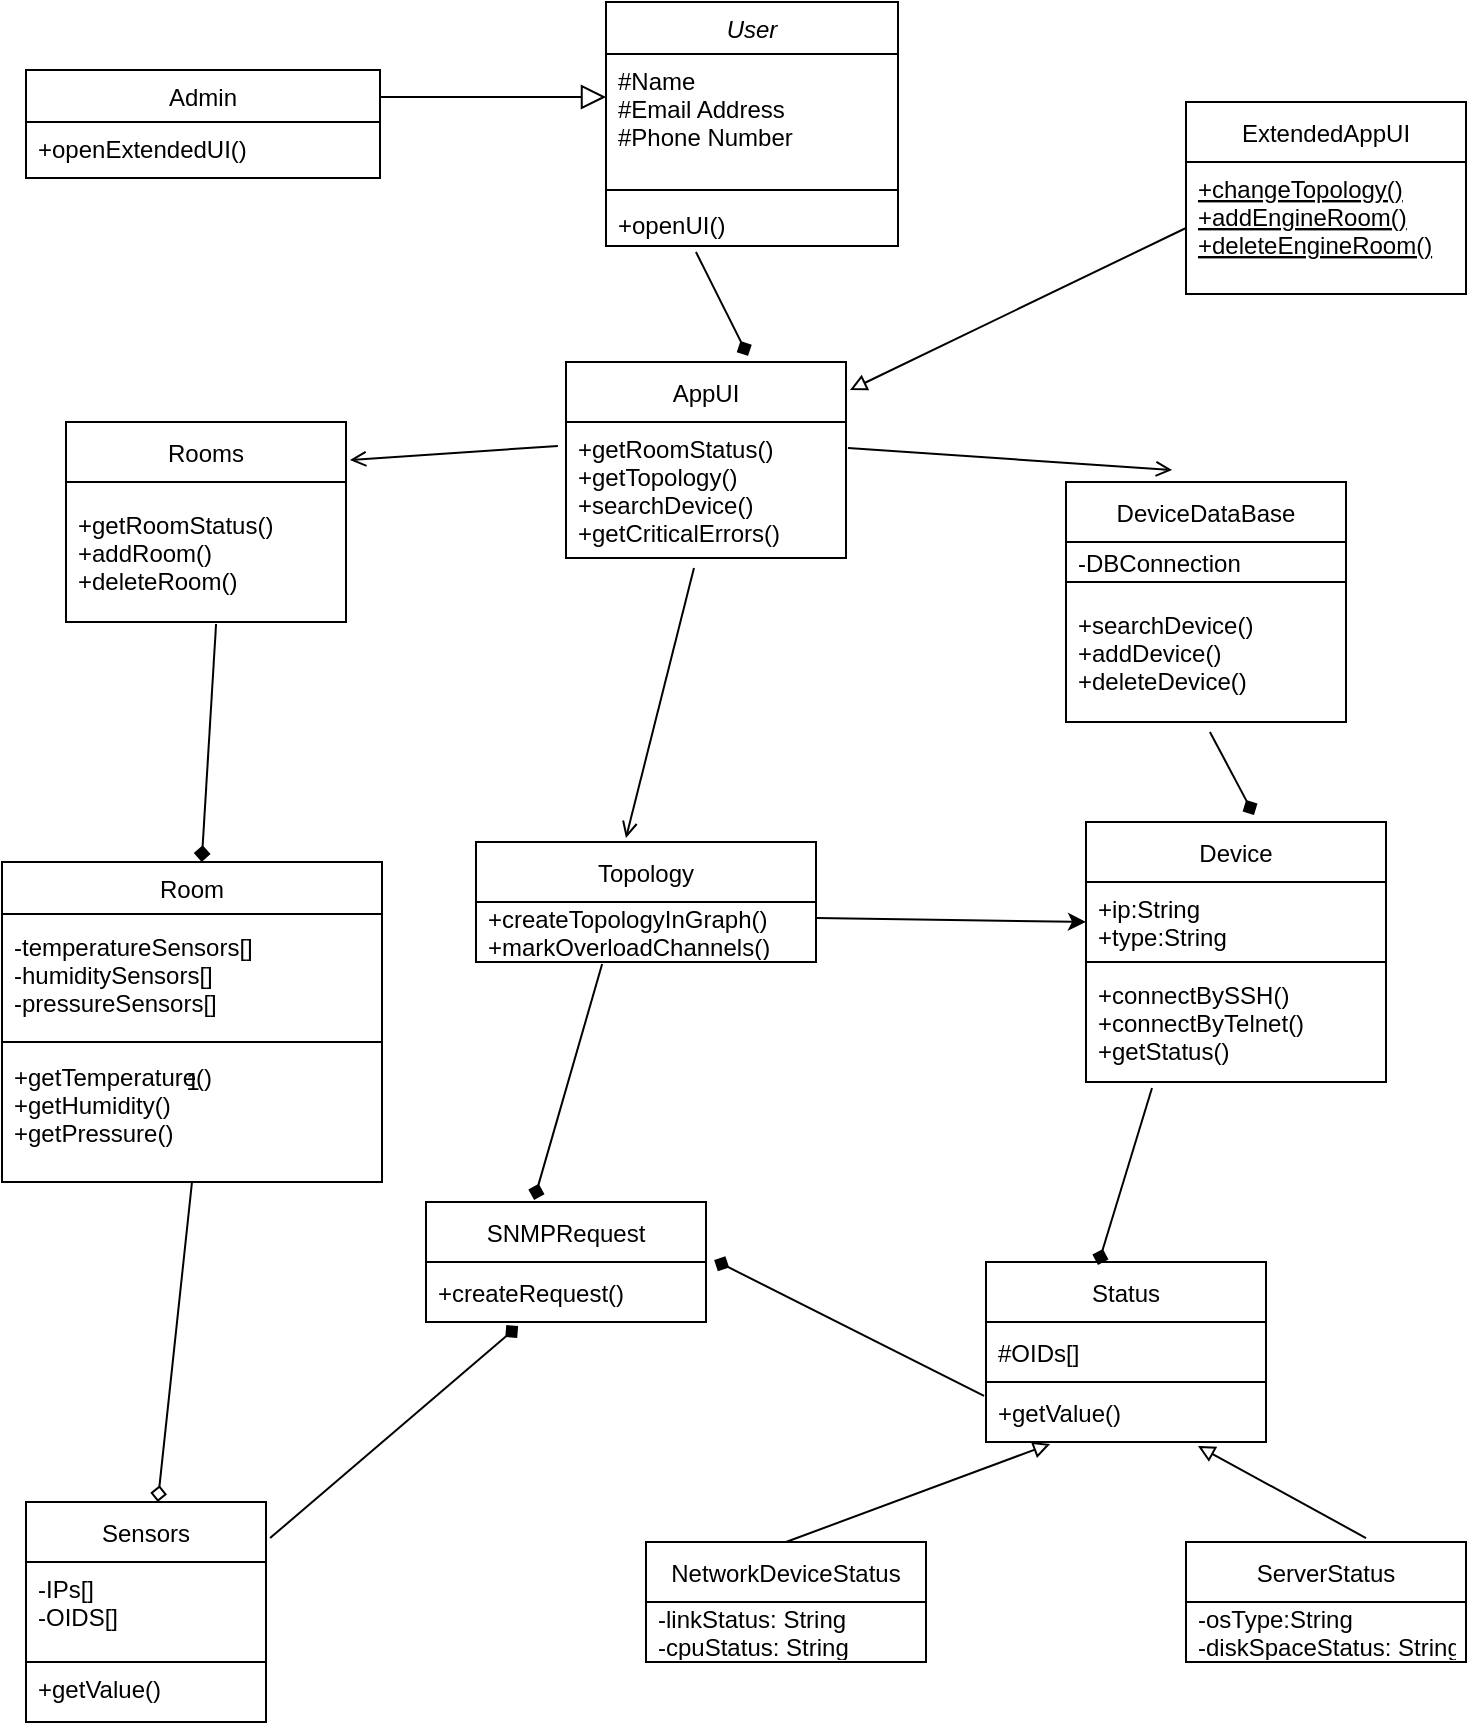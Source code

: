 <mxfile version="15.8.8" type="github">
  <diagram id="C5RBs43oDa-KdzZeNtuy" name="Page-1">
    <mxGraphModel dx="1422" dy="664" grid="1" gridSize="10" guides="1" tooltips="1" connect="1" arrows="1" fold="1" page="1" pageScale="1" pageWidth="827" pageHeight="1169" math="0" shadow="0">
      <root>
        <mxCell id="WIyWlLk6GJQsqaUBKTNV-0" />
        <mxCell id="WIyWlLk6GJQsqaUBKTNV-1" parent="WIyWlLk6GJQsqaUBKTNV-0" />
        <mxCell id="zkfFHV4jXpPFQw0GAbJ--0" value="User" style="swimlane;fontStyle=2;align=center;verticalAlign=top;childLayout=stackLayout;horizontal=1;startSize=26;horizontalStack=0;resizeParent=1;resizeLast=0;collapsible=1;marginBottom=0;rounded=0;shadow=0;strokeWidth=1;" parent="WIyWlLk6GJQsqaUBKTNV-1" vertex="1">
          <mxGeometry x="320" y="70" width="146" height="122" as="geometry">
            <mxRectangle x="230" y="140" width="160" height="26" as="alternateBounds" />
          </mxGeometry>
        </mxCell>
        <mxCell id="zkfFHV4jXpPFQw0GAbJ--1" value="#Name&#xa;#Email Address&#xa;#Phone Number&#xa;" style="text;align=left;verticalAlign=top;spacingLeft=4;spacingRight=4;overflow=hidden;rotatable=0;points=[[0,0.5],[1,0.5]];portConstraint=eastwest;" parent="zkfFHV4jXpPFQw0GAbJ--0" vertex="1">
          <mxGeometry y="26" width="146" height="64" as="geometry" />
        </mxCell>
        <mxCell id="zkfFHV4jXpPFQw0GAbJ--4" value="" style="line;html=1;strokeWidth=1;align=left;verticalAlign=middle;spacingTop=-1;spacingLeft=3;spacingRight=3;rotatable=0;labelPosition=right;points=[];portConstraint=eastwest;" parent="zkfFHV4jXpPFQw0GAbJ--0" vertex="1">
          <mxGeometry y="90" width="146" height="8" as="geometry" />
        </mxCell>
        <mxCell id="zkfFHV4jXpPFQw0GAbJ--5" value="+openUI()" style="text;align=left;verticalAlign=top;spacingLeft=4;spacingRight=4;overflow=hidden;rotatable=0;points=[[0,0.5],[1,0.5]];portConstraint=eastwest;" parent="zkfFHV4jXpPFQw0GAbJ--0" vertex="1">
          <mxGeometry y="98" width="146" height="22" as="geometry" />
        </mxCell>
        <mxCell id="zkfFHV4jXpPFQw0GAbJ--6" value="Admin" style="swimlane;fontStyle=0;align=center;verticalAlign=top;childLayout=stackLayout;horizontal=1;startSize=26;horizontalStack=0;resizeParent=1;resizeLast=0;collapsible=1;marginBottom=0;rounded=0;shadow=0;strokeWidth=1;" parent="WIyWlLk6GJQsqaUBKTNV-1" vertex="1">
          <mxGeometry x="30" y="104" width="177" height="54" as="geometry">
            <mxRectangle x="130" y="380" width="160" height="26" as="alternateBounds" />
          </mxGeometry>
        </mxCell>
        <mxCell id="eJvLGvdsUTofTJq8VEqU-107" value="+openExtendedUI()" style="text;align=left;verticalAlign=top;spacingLeft=4;spacingRight=4;overflow=hidden;rotatable=0;points=[[0,0.5],[1,0.5]];portConstraint=eastwest;strokeColor=default;" vertex="1" parent="zkfFHV4jXpPFQw0GAbJ--6">
          <mxGeometry y="26" width="177" height="28" as="geometry" />
        </mxCell>
        <mxCell id="zkfFHV4jXpPFQw0GAbJ--12" value="" style="endArrow=block;endSize=10;endFill=0;shadow=0;strokeWidth=1;rounded=0;edgeStyle=elbowEdgeStyle;elbow=vertical;exitX=1;exitY=0.25;exitDx=0;exitDy=0;" parent="WIyWlLk6GJQsqaUBKTNV-1" source="zkfFHV4jXpPFQw0GAbJ--6" target="zkfFHV4jXpPFQw0GAbJ--0" edge="1">
          <mxGeometry width="160" relative="1" as="geometry">
            <mxPoint x="200" y="203" as="sourcePoint" />
            <mxPoint x="200" y="203" as="targetPoint" />
          </mxGeometry>
        </mxCell>
        <mxCell id="zkfFHV4jXpPFQw0GAbJ--17" value="Room" style="swimlane;fontStyle=0;align=center;verticalAlign=top;childLayout=stackLayout;horizontal=1;startSize=26;horizontalStack=0;resizeParent=1;resizeLast=0;collapsible=1;marginBottom=0;rounded=0;shadow=0;strokeWidth=1;" parent="WIyWlLk6GJQsqaUBKTNV-1" vertex="1">
          <mxGeometry x="18" y="500" width="190" height="160" as="geometry">
            <mxRectangle x="550" y="140" width="160" height="26" as="alternateBounds" />
          </mxGeometry>
        </mxCell>
        <mxCell id="eJvLGvdsUTofTJq8VEqU-31" value="-temperatureSensors[]&#xa;-humiditySensors[]&#xa;-pressureSensors[]" style="text;strokeColor=none;fillColor=none;align=left;verticalAlign=middle;spacingLeft=4;spacingRight=4;overflow=hidden;points=[[0,0.5],[1,0.5]];portConstraint=eastwest;rotatable=0;" vertex="1" parent="zkfFHV4jXpPFQw0GAbJ--17">
          <mxGeometry y="26" width="190" height="60" as="geometry" />
        </mxCell>
        <mxCell id="zkfFHV4jXpPFQw0GAbJ--23" value="" style="line;html=1;strokeWidth=1;align=left;verticalAlign=middle;spacingTop=-1;spacingLeft=3;spacingRight=3;rotatable=0;labelPosition=right;points=[];portConstraint=eastwest;" parent="zkfFHV4jXpPFQw0GAbJ--17" vertex="1">
          <mxGeometry y="86" width="190" height="8" as="geometry" />
        </mxCell>
        <mxCell id="zkfFHV4jXpPFQw0GAbJ--24" value="+getTemperature()&#xa;+getHumidity()&#xa;+getPressure()" style="text;align=left;verticalAlign=top;spacingLeft=4;spacingRight=4;overflow=hidden;rotatable=0;points=[[0,0.5],[1,0.5]];portConstraint=eastwest;" parent="zkfFHV4jXpPFQw0GAbJ--17" vertex="1">
          <mxGeometry y="94" width="190" height="60" as="geometry" />
        </mxCell>
        <mxCell id="eJvLGvdsUTofTJq8VEqU-1" value="Topology" style="swimlane;fontStyle=0;childLayout=stackLayout;horizontal=1;startSize=30;horizontalStack=0;resizeParent=1;resizeParentMax=0;resizeLast=0;collapsible=1;marginBottom=0;" vertex="1" parent="WIyWlLk6GJQsqaUBKTNV-1">
          <mxGeometry x="255" y="490" width="170" height="60" as="geometry" />
        </mxCell>
        <mxCell id="eJvLGvdsUTofTJq8VEqU-2" value="+createTopologyInGraph()&#xa;+markOverloadChannels()" style="text;strokeColor=none;fillColor=none;align=left;verticalAlign=middle;spacingLeft=4;spacingRight=4;overflow=hidden;points=[[0,0.5],[1,0.5]];portConstraint=eastwest;rotatable=0;" vertex="1" parent="eJvLGvdsUTofTJq8VEqU-1">
          <mxGeometry y="30" width="170" height="30" as="geometry" />
        </mxCell>
        <mxCell id="eJvLGvdsUTofTJq8VEqU-5" value="Device" style="swimlane;fontStyle=0;childLayout=stackLayout;horizontal=1;startSize=30;horizontalStack=0;resizeParent=1;resizeParentMax=0;resizeLast=0;collapsible=1;marginBottom=0;" vertex="1" parent="WIyWlLk6GJQsqaUBKTNV-1">
          <mxGeometry x="560" y="480" width="150" height="130" as="geometry" />
        </mxCell>
        <mxCell id="eJvLGvdsUTofTJq8VEqU-6" value="+ip:String&#xa;+type:String" style="text;strokeColor=none;fillColor=none;align=left;verticalAlign=middle;spacingLeft=4;spacingRight=4;overflow=hidden;points=[[0,0.5],[1,0.5]];portConstraint=eastwest;rotatable=0;" vertex="1" parent="eJvLGvdsUTofTJq8VEqU-5">
          <mxGeometry y="30" width="150" height="40" as="geometry" />
        </mxCell>
        <mxCell id="eJvLGvdsUTofTJq8VEqU-33" value="+connectBySSH()&#xa;+connectByTelnet()&#xa;+getStatus()" style="text;strokeColor=default;fillColor=none;align=left;verticalAlign=middle;spacingLeft=4;spacingRight=4;overflow=hidden;points=[[0,0.5],[1,0.5]];portConstraint=eastwest;rotatable=0;" vertex="1" parent="eJvLGvdsUTofTJq8VEqU-5">
          <mxGeometry y="70" width="150" height="60" as="geometry" />
        </mxCell>
        <mxCell id="eJvLGvdsUTofTJq8VEqU-9" value="" style="endArrow=open;html=1;rounded=0;entryX=0.379;entryY=-0.05;entryDx=0;entryDy=0;entryPerimeter=0;endFill=0;exitX=1.007;exitY=0.191;exitDx=0;exitDy=0;exitPerimeter=0;" edge="1" parent="WIyWlLk6GJQsqaUBKTNV-1" source="eJvLGvdsUTofTJq8VEqU-104" target="eJvLGvdsUTofTJq8VEqU-15">
          <mxGeometry width="50" height="50" relative="1" as="geometry">
            <mxPoint x="490" y="300" as="sourcePoint" />
            <mxPoint x="440" y="460" as="targetPoint" />
          </mxGeometry>
        </mxCell>
        <mxCell id="eJvLGvdsUTofTJq8VEqU-10" value="Rooms" style="swimlane;fontStyle=0;childLayout=stackLayout;horizontal=1;startSize=30;horizontalStack=0;resizeParent=1;resizeParentMax=0;resizeLast=0;collapsible=1;marginBottom=0;" vertex="1" parent="WIyWlLk6GJQsqaUBKTNV-1">
          <mxGeometry x="50" y="280" width="140" height="100" as="geometry" />
        </mxCell>
        <mxCell id="eJvLGvdsUTofTJq8VEqU-11" value="+getRoomStatus()&#xa;+addRoom()&#xa;+deleteRoom()" style="text;strokeColor=none;fillColor=none;align=left;verticalAlign=middle;spacingLeft=4;spacingRight=4;overflow=hidden;points=[[0,0.5],[1,0.5]];portConstraint=eastwest;rotatable=0;" vertex="1" parent="eJvLGvdsUTofTJq8VEqU-10">
          <mxGeometry y="30" width="140" height="70" as="geometry" />
        </mxCell>
        <mxCell id="eJvLGvdsUTofTJq8VEqU-14" value="" style="endArrow=diamond;html=1;rounded=0;exitX=0.536;exitY=1.014;exitDx=0;exitDy=0;exitPerimeter=0;endFill=1;" edge="1" parent="WIyWlLk6GJQsqaUBKTNV-1" source="eJvLGvdsUTofTJq8VEqU-11" target="zkfFHV4jXpPFQw0GAbJ--17">
          <mxGeometry width="50" height="50" relative="1" as="geometry">
            <mxPoint x="484" y="175" as="sourcePoint" />
            <mxPoint x="440" y="190" as="targetPoint" />
          </mxGeometry>
        </mxCell>
        <mxCell id="eJvLGvdsUTofTJq8VEqU-15" value="DeviceDataBase" style="swimlane;fontStyle=0;childLayout=stackLayout;horizontal=1;startSize=30;horizontalStack=0;resizeParent=1;resizeParentMax=0;resizeLast=0;collapsible=1;marginBottom=0;" vertex="1" parent="WIyWlLk6GJQsqaUBKTNV-1">
          <mxGeometry x="550" y="310" width="140" height="120" as="geometry" />
        </mxCell>
        <mxCell id="eJvLGvdsUTofTJq8VEqU-16" value="-DBConnection" style="text;strokeColor=none;fillColor=none;align=left;verticalAlign=middle;spacingLeft=4;spacingRight=4;overflow=hidden;points=[[0,0.5],[1,0.5]];portConstraint=eastwest;rotatable=0;" vertex="1" parent="eJvLGvdsUTofTJq8VEqU-15">
          <mxGeometry y="30" width="140" height="20" as="geometry" />
        </mxCell>
        <mxCell id="eJvLGvdsUTofTJq8VEqU-17" value="+searchDevice()&#xa;+addDevice()&#xa;+deleteDevice()" style="text;strokeColor=default;fillColor=none;align=left;verticalAlign=middle;spacingLeft=4;spacingRight=4;overflow=hidden;points=[[0,0.5],[1,0.5]];portConstraint=eastwest;rotatable=0;" vertex="1" parent="eJvLGvdsUTofTJq8VEqU-15">
          <mxGeometry y="50" width="140" height="70" as="geometry" />
        </mxCell>
        <mxCell id="eJvLGvdsUTofTJq8VEqU-24" value="SNMPRequest" style="swimlane;fontStyle=0;childLayout=stackLayout;horizontal=1;startSize=30;horizontalStack=0;resizeParent=1;resizeParentMax=0;resizeLast=0;collapsible=1;marginBottom=0;" vertex="1" parent="WIyWlLk6GJQsqaUBKTNV-1">
          <mxGeometry x="230" y="670" width="140" height="60" as="geometry" />
        </mxCell>
        <mxCell id="eJvLGvdsUTofTJq8VEqU-25" value="+createRequest()" style="text;strokeColor=none;fillColor=none;align=left;verticalAlign=middle;spacingLeft=4;spacingRight=4;overflow=hidden;points=[[0,0.5],[1,0.5]];portConstraint=eastwest;rotatable=0;" vertex="1" parent="eJvLGvdsUTofTJq8VEqU-24">
          <mxGeometry y="30" width="140" height="30" as="geometry" />
        </mxCell>
        <mxCell id="eJvLGvdsUTofTJq8VEqU-29" value="" style="endArrow=open;html=1;rounded=0;entryX=0.441;entryY=-0.033;entryDx=0;entryDy=0;entryPerimeter=0;exitX=0.457;exitY=1.074;exitDx=0;exitDy=0;exitPerimeter=0;endFill=0;" edge="1" parent="WIyWlLk6GJQsqaUBKTNV-1" source="eJvLGvdsUTofTJq8VEqU-104" target="eJvLGvdsUTofTJq8VEqU-1">
          <mxGeometry width="50" height="50" relative="1" as="geometry">
            <mxPoint x="380" y="360" as="sourcePoint" />
            <mxPoint x="440" y="380" as="targetPoint" />
          </mxGeometry>
        </mxCell>
        <mxCell id="eJvLGvdsUTofTJq8VEqU-32" value="" style="endArrow=classic;html=1;rounded=0;entryX=0;entryY=0.5;entryDx=0;entryDy=0;exitX=1;exitY=0.267;exitDx=0;exitDy=0;exitPerimeter=0;" edge="1" parent="WIyWlLk6GJQsqaUBKTNV-1" source="eJvLGvdsUTofTJq8VEqU-2" target="eJvLGvdsUTofTJq8VEqU-6">
          <mxGeometry width="50" height="50" relative="1" as="geometry">
            <mxPoint x="360" y="580" as="sourcePoint" />
            <mxPoint x="440" y="350" as="targetPoint" />
          </mxGeometry>
        </mxCell>
        <mxCell id="eJvLGvdsUTofTJq8VEqU-34" value="Status" style="swimlane;fontStyle=0;childLayout=stackLayout;horizontal=1;startSize=30;horizontalStack=0;resizeParent=1;resizeParentMax=0;resizeLast=0;collapsible=1;marginBottom=0;strokeColor=default;" vertex="1" parent="WIyWlLk6GJQsqaUBKTNV-1">
          <mxGeometry x="510" y="700" width="140" height="90" as="geometry" />
        </mxCell>
        <mxCell id="eJvLGvdsUTofTJq8VEqU-94" value="#OIDs[]" style="text;strokeColor=default;fillColor=none;align=left;verticalAlign=middle;spacingLeft=4;spacingRight=4;overflow=hidden;points=[[0,0.5],[1,0.5]];portConstraint=eastwest;rotatable=0;" vertex="1" parent="eJvLGvdsUTofTJq8VEqU-34">
          <mxGeometry y="30" width="140" height="30" as="geometry" />
        </mxCell>
        <mxCell id="eJvLGvdsUTofTJq8VEqU-35" value="+getValue()" style="text;strokeColor=none;fillColor=none;align=left;verticalAlign=middle;spacingLeft=4;spacingRight=4;overflow=hidden;points=[[0,0.5],[1,0.5]];portConstraint=eastwest;rotatable=0;" vertex="1" parent="eJvLGvdsUTofTJq8VEqU-34">
          <mxGeometry y="60" width="140" height="30" as="geometry" />
        </mxCell>
        <mxCell id="eJvLGvdsUTofTJq8VEqU-44" value="" style="endArrow=diamond;html=1;rounded=0;exitX=0.371;exitY=1.033;exitDx=0;exitDy=0;exitPerimeter=0;entryX=0.386;entryY=-0.017;entryDx=0;entryDy=0;entryPerimeter=0;endFill=1;" edge="1" parent="WIyWlLk6GJQsqaUBKTNV-1" source="eJvLGvdsUTofTJq8VEqU-2" target="eJvLGvdsUTofTJq8VEqU-24">
          <mxGeometry width="50" height="50" relative="1" as="geometry">
            <mxPoint x="390" y="660" as="sourcePoint" />
            <mxPoint x="440" y="610" as="targetPoint" />
          </mxGeometry>
        </mxCell>
        <mxCell id="eJvLGvdsUTofTJq8VEqU-45" value="" style="endArrow=open;html=1;rounded=0;exitX=-0.029;exitY=0.176;exitDx=0;exitDy=0;exitPerimeter=0;entryX=1.014;entryY=0.19;entryDx=0;entryDy=0;entryPerimeter=0;endFill=0;" edge="1" parent="WIyWlLk6GJQsqaUBKTNV-1" source="eJvLGvdsUTofTJq8VEqU-104" target="eJvLGvdsUTofTJq8VEqU-10">
          <mxGeometry width="50" height="50" relative="1" as="geometry">
            <mxPoint x="330" y="240" as="sourcePoint" />
            <mxPoint x="440" y="220" as="targetPoint" />
          </mxGeometry>
        </mxCell>
        <mxCell id="eJvLGvdsUTofTJq8VEqU-46" value="" style="endArrow=diamond;html=1;rounded=0;exitX=0.514;exitY=1.071;exitDx=0;exitDy=0;exitPerimeter=0;entryX=0.56;entryY=-0.027;entryDx=0;entryDy=0;entryPerimeter=0;endFill=1;" edge="1" parent="WIyWlLk6GJQsqaUBKTNV-1" source="eJvLGvdsUTofTJq8VEqU-17" target="eJvLGvdsUTofTJq8VEqU-5">
          <mxGeometry width="50" height="50" relative="1" as="geometry">
            <mxPoint x="390" y="270" as="sourcePoint" />
            <mxPoint x="440" y="220" as="targetPoint" />
          </mxGeometry>
        </mxCell>
        <mxCell id="eJvLGvdsUTofTJq8VEqU-47" value="" style="endArrow=diamond;html=1;rounded=0;exitX=0.22;exitY=1.05;exitDx=0;exitDy=0;exitPerimeter=0;entryX=0.4;entryY=0.017;entryDx=0;entryDy=0;entryPerimeter=0;endFill=1;" edge="1" parent="WIyWlLk6GJQsqaUBKTNV-1" source="eJvLGvdsUTofTJq8VEqU-33" target="eJvLGvdsUTofTJq8VEqU-34">
          <mxGeometry width="50" height="50" relative="1" as="geometry">
            <mxPoint x="390" y="580" as="sourcePoint" />
            <mxPoint x="440" y="530" as="targetPoint" />
          </mxGeometry>
        </mxCell>
        <mxCell id="eJvLGvdsUTofTJq8VEqU-48" value="NetworkDeviceStatus" style="swimlane;fontStyle=0;childLayout=stackLayout;horizontal=1;startSize=30;horizontalStack=0;resizeParent=1;resizeParentMax=0;resizeLast=0;collapsible=1;marginBottom=0;strokeColor=default;" vertex="1" parent="WIyWlLk6GJQsqaUBKTNV-1">
          <mxGeometry x="340" y="840" width="140" height="60" as="geometry" />
        </mxCell>
        <mxCell id="eJvLGvdsUTofTJq8VEqU-49" value="-linkStatus: String&#xa;-cpuStatus: String" style="text;strokeColor=default;fillColor=none;align=left;verticalAlign=middle;spacingLeft=4;spacingRight=4;overflow=hidden;points=[[0,0.5],[1,0.5]];portConstraint=eastwest;rotatable=0;" vertex="1" parent="eJvLGvdsUTofTJq8VEqU-48">
          <mxGeometry y="30" width="140" height="30" as="geometry" />
        </mxCell>
        <mxCell id="eJvLGvdsUTofTJq8VEqU-52" value="ServerStatus" style="swimlane;fontStyle=0;childLayout=stackLayout;horizontal=1;startSize=30;horizontalStack=0;resizeParent=1;resizeParentMax=0;resizeLast=0;collapsible=1;marginBottom=0;strokeColor=default;" vertex="1" parent="WIyWlLk6GJQsqaUBKTNV-1">
          <mxGeometry x="610" y="840" width="140" height="60" as="geometry" />
        </mxCell>
        <mxCell id="eJvLGvdsUTofTJq8VEqU-53" value="-osType:String&#xa;-diskSpaceStatus: String" style="text;strokeColor=default;fillColor=none;align=left;verticalAlign=middle;spacingLeft=4;spacingRight=4;overflow=hidden;points=[[0,0.5],[1,0.5]];portConstraint=eastwest;rotatable=0;" vertex="1" parent="eJvLGvdsUTofTJq8VEqU-52">
          <mxGeometry y="30" width="140" height="30" as="geometry" />
        </mxCell>
        <mxCell id="eJvLGvdsUTofTJq8VEqU-56" value="" style="endArrow=block;html=1;rounded=0;entryX=0.229;entryY=1.033;entryDx=0;entryDy=0;entryPerimeter=0;exitX=0.5;exitY=0;exitDx=0;exitDy=0;endFill=0;" edge="1" parent="WIyWlLk6GJQsqaUBKTNV-1" source="eJvLGvdsUTofTJq8VEqU-48" target="eJvLGvdsUTofTJq8VEqU-35">
          <mxGeometry width="50" height="50" relative="1" as="geometry">
            <mxPoint x="430" y="820" as="sourcePoint" />
            <mxPoint x="519.02" y="634" as="targetPoint" />
          </mxGeometry>
        </mxCell>
        <mxCell id="eJvLGvdsUTofTJq8VEqU-57" value="" style="endArrow=block;html=1;rounded=0;exitX=0.643;exitY=-0.033;exitDx=0;exitDy=0;exitPerimeter=0;entryX=0.757;entryY=1.067;entryDx=0;entryDy=0;entryPerimeter=0;endFill=0;" edge="1" parent="WIyWlLk6GJQsqaUBKTNV-1" source="eJvLGvdsUTofTJq8VEqU-52" target="eJvLGvdsUTofTJq8VEqU-35">
          <mxGeometry width="50" height="50" relative="1" as="geometry">
            <mxPoint x="390" y="820" as="sourcePoint" />
            <mxPoint x="603.02" y="642.01" as="targetPoint" />
          </mxGeometry>
        </mxCell>
        <mxCell id="eJvLGvdsUTofTJq8VEqU-58" value="" style="endArrow=diamond;html=1;rounded=0;exitX=-0.007;exitY=0.233;exitDx=0;exitDy=0;exitPerimeter=0;entryX=1.029;entryY=-0.033;entryDx=0;entryDy=0;entryPerimeter=0;endFill=1;" edge="1" parent="WIyWlLk6GJQsqaUBKTNV-1" source="eJvLGvdsUTofTJq8VEqU-35" target="eJvLGvdsUTofTJq8VEqU-25">
          <mxGeometry width="50" height="50" relative="1" as="geometry">
            <mxPoint x="390" y="650" as="sourcePoint" />
            <mxPoint x="440" y="600" as="targetPoint" />
          </mxGeometry>
        </mxCell>
        <mxCell id="eJvLGvdsUTofTJq8VEqU-69" value="Sensors" style="swimlane;fontStyle=0;childLayout=stackLayout;horizontal=1;startSize=30;horizontalStack=0;resizeParent=1;resizeParentMax=0;resizeLast=0;collapsible=1;marginBottom=0;strokeColor=default;" vertex="1" parent="WIyWlLk6GJQsqaUBKTNV-1">
          <mxGeometry x="30" y="820" width="120" height="110" as="geometry" />
        </mxCell>
        <mxCell id="eJvLGvdsUTofTJq8VEqU-92" value="-IPs[]&#xa;-OIDS[]" style="text;align=left;verticalAlign=top;spacingLeft=4;spacingRight=4;overflow=hidden;rotatable=0;points=[[0,0.5],[1,0.5]];portConstraint=eastwest;strokeColor=default;" vertex="1" parent="eJvLGvdsUTofTJq8VEqU-69">
          <mxGeometry y="30" width="120" height="50" as="geometry" />
        </mxCell>
        <mxCell id="eJvLGvdsUTofTJq8VEqU-76" value="+getValue()" style="text;align=left;verticalAlign=top;spacingLeft=4;spacingRight=4;overflow=hidden;rotatable=0;points=[[0,0.5],[1,0.5]];portConstraint=eastwest;" vertex="1" parent="eJvLGvdsUTofTJq8VEqU-69">
          <mxGeometry y="80" width="120" height="30" as="geometry" />
        </mxCell>
        <mxCell id="eJvLGvdsUTofTJq8VEqU-73" value="" style="endArrow=diamond;html=1;rounded=0;exitX=0.5;exitY=1;exitDx=0;exitDy=0;endFill=0;" edge="1" parent="WIyWlLk6GJQsqaUBKTNV-1" source="zkfFHV4jXpPFQw0GAbJ--17" target="eJvLGvdsUTofTJq8VEqU-69">
          <mxGeometry width="50" height="50" relative="1" as="geometry">
            <mxPoint x="390" y="660" as="sourcePoint" />
            <mxPoint x="440" y="610" as="targetPoint" />
          </mxGeometry>
        </mxCell>
        <mxCell id="eJvLGvdsUTofTJq8VEqU-74" value="1" style="text;html=1;align=center;verticalAlign=middle;resizable=0;points=[];autosize=1;strokeColor=none;fillColor=none;" vertex="1" parent="WIyWlLk6GJQsqaUBKTNV-1">
          <mxGeometry x="103" y="600" width="20" height="20" as="geometry" />
        </mxCell>
        <mxCell id="eJvLGvdsUTofTJq8VEqU-93" value="" style="endArrow=diamond;html=1;rounded=0;exitX=1.017;exitY=0.164;exitDx=0;exitDy=0;entryX=0.329;entryY=1.067;entryDx=0;entryDy=0;entryPerimeter=0;exitPerimeter=0;endFill=1;" edge="1" parent="WIyWlLk6GJQsqaUBKTNV-1" source="eJvLGvdsUTofTJq8VEqU-69" target="eJvLGvdsUTofTJq8VEqU-25">
          <mxGeometry width="50" height="50" relative="1" as="geometry">
            <mxPoint x="390" y="790" as="sourcePoint" />
            <mxPoint x="440" y="740" as="targetPoint" />
          </mxGeometry>
        </mxCell>
        <mxCell id="eJvLGvdsUTofTJq8VEqU-96" value="AppUI" style="swimlane;fontStyle=0;childLayout=stackLayout;horizontal=1;startSize=30;horizontalStack=0;resizeParent=1;resizeParentMax=0;resizeLast=0;collapsible=1;marginBottom=0;strokeColor=default;" vertex="1" parent="WIyWlLk6GJQsqaUBKTNV-1">
          <mxGeometry x="300" y="250" width="140" height="98" as="geometry" />
        </mxCell>
        <mxCell id="eJvLGvdsUTofTJq8VEqU-104" value="+getRoomStatus()&#xa;+getTopology()&#xa;+searchDevice()&#xa;+getCriticalErrors()" style="text;align=left;verticalAlign=top;spacingLeft=4;spacingRight=4;overflow=hidden;rotatable=0;points=[[0,0.5],[1,0.5]];portConstraint=eastwest;" vertex="1" parent="eJvLGvdsUTofTJq8VEqU-96">
          <mxGeometry y="30" width="140" height="68" as="geometry" />
        </mxCell>
        <mxCell id="eJvLGvdsUTofTJq8VEqU-100" value="ExtendedAppUI" style="swimlane;fontStyle=0;childLayout=stackLayout;horizontal=1;startSize=30;horizontalStack=0;resizeParent=1;resizeParentMax=0;resizeLast=0;collapsible=1;marginBottom=0;strokeColor=default;" vertex="1" parent="WIyWlLk6GJQsqaUBKTNV-1">
          <mxGeometry x="610" y="120" width="140" height="96" as="geometry" />
        </mxCell>
        <mxCell id="eJvLGvdsUTofTJq8VEqU-105" value="+changeTopology()&#xa;+addEngineRoom()&#xa;+deleteEngineRoom()" style="text;align=left;verticalAlign=top;spacingLeft=4;spacingRight=4;overflow=hidden;rotatable=0;points=[[0,0.5],[1,0.5]];portConstraint=eastwest;fontStyle=4" vertex="1" parent="eJvLGvdsUTofTJq8VEqU-100">
          <mxGeometry y="30" width="140" height="66" as="geometry" />
        </mxCell>
        <mxCell id="eJvLGvdsUTofTJq8VEqU-109" value="" style="endArrow=diamond;html=1;rounded=0;exitX=0.308;exitY=1.227;exitDx=0;exitDy=0;exitPerimeter=0;entryX=0.65;entryY=-0.031;entryDx=0;entryDy=0;entryPerimeter=0;endFill=1;" edge="1" parent="WIyWlLk6GJQsqaUBKTNV-1" source="zkfFHV4jXpPFQw0GAbJ--5" target="eJvLGvdsUTofTJq8VEqU-96">
          <mxGeometry width="50" height="50" relative="1" as="geometry">
            <mxPoint x="390" y="270" as="sourcePoint" />
            <mxPoint x="440" y="220" as="targetPoint" />
          </mxGeometry>
        </mxCell>
        <mxCell id="eJvLGvdsUTofTJq8VEqU-110" value="" style="endArrow=block;html=1;rounded=0;exitX=0;exitY=0.5;exitDx=0;exitDy=0;entryX=1.014;entryY=0.143;entryDx=0;entryDy=0;entryPerimeter=0;endFill=0;" edge="1" parent="WIyWlLk6GJQsqaUBKTNV-1" source="eJvLGvdsUTofTJq8VEqU-105" target="eJvLGvdsUTofTJq8VEqU-96">
          <mxGeometry width="50" height="50" relative="1" as="geometry">
            <mxPoint x="390" y="270" as="sourcePoint" />
            <mxPoint x="440" y="220" as="targetPoint" />
          </mxGeometry>
        </mxCell>
      </root>
    </mxGraphModel>
  </diagram>
</mxfile>
